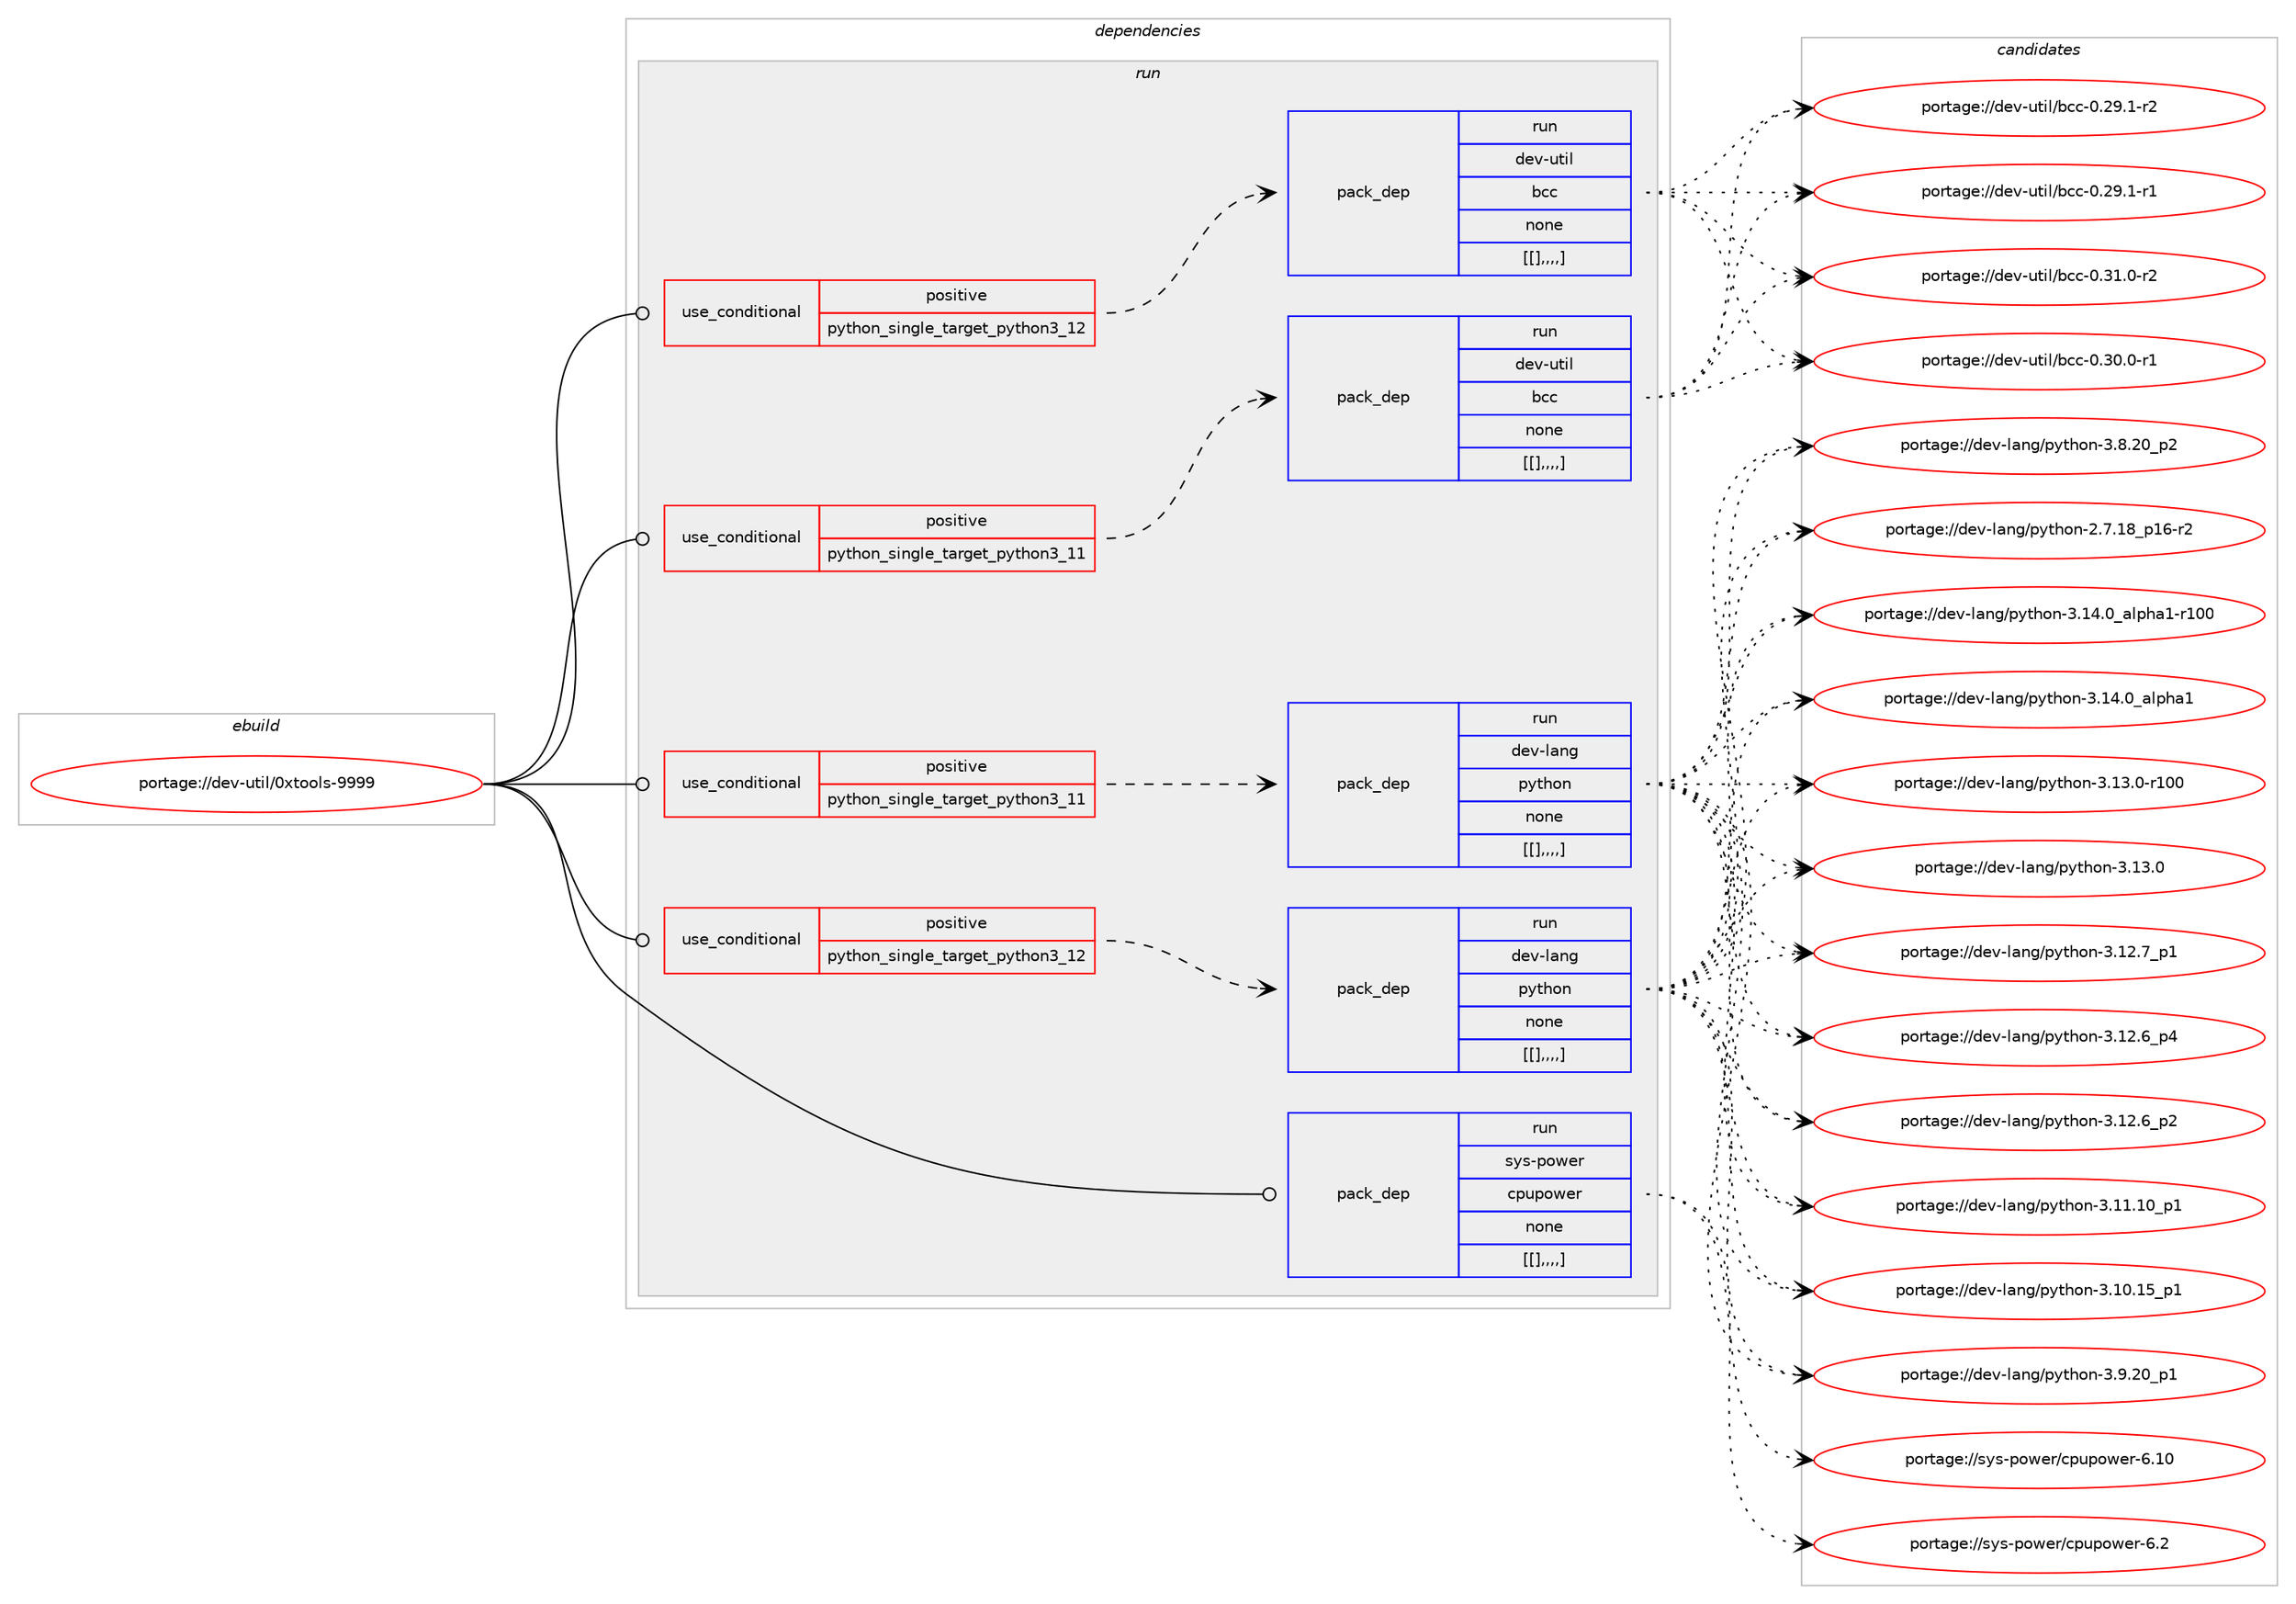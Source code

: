 digraph prolog {

# *************
# Graph options
# *************

newrank=true;
concentrate=true;
compound=true;
graph [rankdir=LR,fontname=Helvetica,fontsize=10,ranksep=1.5];#, ranksep=2.5, nodesep=0.2];
edge  [arrowhead=vee];
node  [fontname=Helvetica,fontsize=10];

# **********
# The ebuild
# **********

subgraph cluster_leftcol {
color=gray;
label=<<i>ebuild</i>>;
id [label="portage://dev-util/0xtools-9999", color=red, width=4, href="../dev-util/0xtools-9999.svg"];
}

# ****************
# The dependencies
# ****************

subgraph cluster_midcol {
color=gray;
label=<<i>dependencies</i>>;
subgraph cluster_compile {
fillcolor="#eeeeee";
style=filled;
label=<<i>compile</i>>;
}
subgraph cluster_compileandrun {
fillcolor="#eeeeee";
style=filled;
label=<<i>compile and run</i>>;
}
subgraph cluster_run {
fillcolor="#eeeeee";
style=filled;
label=<<i>run</i>>;
subgraph cond63968 {
dependency222697 [label=<<TABLE BORDER="0" CELLBORDER="1" CELLSPACING="0" CELLPADDING="4"><TR><TD ROWSPAN="3" CELLPADDING="10">use_conditional</TD></TR><TR><TD>positive</TD></TR><TR><TD>python_single_target_python3_11</TD></TR></TABLE>>, shape=none, color=red];
subgraph pack157227 {
dependency222704 [label=<<TABLE BORDER="0" CELLBORDER="1" CELLSPACING="0" CELLPADDING="4" WIDTH="220"><TR><TD ROWSPAN="6" CELLPADDING="30">pack_dep</TD></TR><TR><TD WIDTH="110">run</TD></TR><TR><TD>dev-lang</TD></TR><TR><TD>python</TD></TR><TR><TD>none</TD></TR><TR><TD>[[],,,,]</TD></TR></TABLE>>, shape=none, color=blue];
}
dependency222697:e -> dependency222704:w [weight=20,style="dashed",arrowhead="vee"];
}
id:e -> dependency222697:w [weight=20,style="solid",arrowhead="odot"];
subgraph cond63971 {
dependency222711 [label=<<TABLE BORDER="0" CELLBORDER="1" CELLSPACING="0" CELLPADDING="4"><TR><TD ROWSPAN="3" CELLPADDING="10">use_conditional</TD></TR><TR><TD>positive</TD></TR><TR><TD>python_single_target_python3_11</TD></TR></TABLE>>, shape=none, color=red];
subgraph pack157241 {
dependency222715 [label=<<TABLE BORDER="0" CELLBORDER="1" CELLSPACING="0" CELLPADDING="4" WIDTH="220"><TR><TD ROWSPAN="6" CELLPADDING="30">pack_dep</TD></TR><TR><TD WIDTH="110">run</TD></TR><TR><TD>dev-util</TD></TR><TR><TD>bcc</TD></TR><TR><TD>none</TD></TR><TR><TD>[[],,,,]</TD></TR></TABLE>>, shape=none, color=blue];
}
dependency222711:e -> dependency222715:w [weight=20,style="dashed",arrowhead="vee"];
}
id:e -> dependency222711:w [weight=20,style="solid",arrowhead="odot"];
subgraph cond63973 {
dependency222719 [label=<<TABLE BORDER="0" CELLBORDER="1" CELLSPACING="0" CELLPADDING="4"><TR><TD ROWSPAN="3" CELLPADDING="10">use_conditional</TD></TR><TR><TD>positive</TD></TR><TR><TD>python_single_target_python3_12</TD></TR></TABLE>>, shape=none, color=red];
subgraph pack157245 {
dependency222723 [label=<<TABLE BORDER="0" CELLBORDER="1" CELLSPACING="0" CELLPADDING="4" WIDTH="220"><TR><TD ROWSPAN="6" CELLPADDING="30">pack_dep</TD></TR><TR><TD WIDTH="110">run</TD></TR><TR><TD>dev-lang</TD></TR><TR><TD>python</TD></TR><TR><TD>none</TD></TR><TR><TD>[[],,,,]</TD></TR></TABLE>>, shape=none, color=blue];
}
dependency222719:e -> dependency222723:w [weight=20,style="dashed",arrowhead="vee"];
}
id:e -> dependency222719:w [weight=20,style="solid",arrowhead="odot"];
subgraph cond63974 {
dependency222729 [label=<<TABLE BORDER="0" CELLBORDER="1" CELLSPACING="0" CELLPADDING="4"><TR><TD ROWSPAN="3" CELLPADDING="10">use_conditional</TD></TR><TR><TD>positive</TD></TR><TR><TD>python_single_target_python3_12</TD></TR></TABLE>>, shape=none, color=red];
subgraph pack157258 {
dependency222736 [label=<<TABLE BORDER="0" CELLBORDER="1" CELLSPACING="0" CELLPADDING="4" WIDTH="220"><TR><TD ROWSPAN="6" CELLPADDING="30">pack_dep</TD></TR><TR><TD WIDTH="110">run</TD></TR><TR><TD>dev-util</TD></TR><TR><TD>bcc</TD></TR><TR><TD>none</TD></TR><TR><TD>[[],,,,]</TD></TR></TABLE>>, shape=none, color=blue];
}
dependency222729:e -> dependency222736:w [weight=20,style="dashed",arrowhead="vee"];
}
id:e -> dependency222729:w [weight=20,style="solid",arrowhead="odot"];
subgraph pack157262 {
dependency222741 [label=<<TABLE BORDER="0" CELLBORDER="1" CELLSPACING="0" CELLPADDING="4" WIDTH="220"><TR><TD ROWSPAN="6" CELLPADDING="30">pack_dep</TD></TR><TR><TD WIDTH="110">run</TD></TR><TR><TD>sys-power</TD></TR><TR><TD>cpupower</TD></TR><TR><TD>none</TD></TR><TR><TD>[[],,,,]</TD></TR></TABLE>>, shape=none, color=blue];
}
id:e -> dependency222741:w [weight=20,style="solid",arrowhead="odot"];
}
}

# **************
# The candidates
# **************

subgraph cluster_choices {
rank=same;
color=gray;
label=<<i>candidates</i>>;

subgraph choice157202 {
color=black;
nodesep=1;
choice100101118451089711010347112121116104111110455146495246489597108112104974945114494848 [label="portage://dev-lang/python-3.14.0_alpha1-r100", color=red, width=4,href="../dev-lang/python-3.14.0_alpha1-r100.svg"];
choice1001011184510897110103471121211161041111104551464952464895971081121049749 [label="portage://dev-lang/python-3.14.0_alpha1", color=red, width=4,href="../dev-lang/python-3.14.0_alpha1.svg"];
choice1001011184510897110103471121211161041111104551464951464845114494848 [label="portage://dev-lang/python-3.13.0-r100", color=red, width=4,href="../dev-lang/python-3.13.0-r100.svg"];
choice10010111845108971101034711212111610411111045514649514648 [label="portage://dev-lang/python-3.13.0", color=red, width=4,href="../dev-lang/python-3.13.0.svg"];
choice100101118451089711010347112121116104111110455146495046559511249 [label="portage://dev-lang/python-3.12.7_p1", color=red, width=4,href="../dev-lang/python-3.12.7_p1.svg"];
choice100101118451089711010347112121116104111110455146495046549511252 [label="portage://dev-lang/python-3.12.6_p4", color=red, width=4,href="../dev-lang/python-3.12.6_p4.svg"];
choice100101118451089711010347112121116104111110455146495046549511250 [label="portage://dev-lang/python-3.12.6_p2", color=red, width=4,href="../dev-lang/python-3.12.6_p2.svg"];
choice10010111845108971101034711212111610411111045514649494649489511249 [label="portage://dev-lang/python-3.11.10_p1", color=red, width=4,href="../dev-lang/python-3.11.10_p1.svg"];
choice10010111845108971101034711212111610411111045514649484649539511249 [label="portage://dev-lang/python-3.10.15_p1", color=red, width=4,href="../dev-lang/python-3.10.15_p1.svg"];
choice100101118451089711010347112121116104111110455146574650489511249 [label="portage://dev-lang/python-3.9.20_p1", color=red, width=4,href="../dev-lang/python-3.9.20_p1.svg"];
choice100101118451089711010347112121116104111110455146564650489511250 [label="portage://dev-lang/python-3.8.20_p2", color=red, width=4,href="../dev-lang/python-3.8.20_p2.svg"];
choice100101118451089711010347112121116104111110455046554649569511249544511450 [label="portage://dev-lang/python-2.7.18_p16-r2", color=red, width=4,href="../dev-lang/python-2.7.18_p16-r2.svg"];
dependency222704:e -> choice100101118451089711010347112121116104111110455146495246489597108112104974945114494848:w [style=dotted,weight="100"];
dependency222704:e -> choice1001011184510897110103471121211161041111104551464952464895971081121049749:w [style=dotted,weight="100"];
dependency222704:e -> choice1001011184510897110103471121211161041111104551464951464845114494848:w [style=dotted,weight="100"];
dependency222704:e -> choice10010111845108971101034711212111610411111045514649514648:w [style=dotted,weight="100"];
dependency222704:e -> choice100101118451089711010347112121116104111110455146495046559511249:w [style=dotted,weight="100"];
dependency222704:e -> choice100101118451089711010347112121116104111110455146495046549511252:w [style=dotted,weight="100"];
dependency222704:e -> choice100101118451089711010347112121116104111110455146495046549511250:w [style=dotted,weight="100"];
dependency222704:e -> choice10010111845108971101034711212111610411111045514649494649489511249:w [style=dotted,weight="100"];
dependency222704:e -> choice10010111845108971101034711212111610411111045514649484649539511249:w [style=dotted,weight="100"];
dependency222704:e -> choice100101118451089711010347112121116104111110455146574650489511249:w [style=dotted,weight="100"];
dependency222704:e -> choice100101118451089711010347112121116104111110455146564650489511250:w [style=dotted,weight="100"];
dependency222704:e -> choice100101118451089711010347112121116104111110455046554649569511249544511450:w [style=dotted,weight="100"];
}
subgraph choice157217 {
color=black;
nodesep=1;
choice1001011184511711610510847989999454846514946484511450 [label="portage://dev-util/bcc-0.31.0-r2", color=red, width=4,href="../dev-util/bcc-0.31.0-r2.svg"];
choice1001011184511711610510847989999454846514846484511449 [label="portage://dev-util/bcc-0.30.0-r1", color=red, width=4,href="../dev-util/bcc-0.30.0-r1.svg"];
choice1001011184511711610510847989999454846505746494511450 [label="portage://dev-util/bcc-0.29.1-r2", color=red, width=4,href="../dev-util/bcc-0.29.1-r2.svg"];
choice1001011184511711610510847989999454846505746494511449 [label="portage://dev-util/bcc-0.29.1-r1", color=red, width=4,href="../dev-util/bcc-0.29.1-r1.svg"];
dependency222715:e -> choice1001011184511711610510847989999454846514946484511450:w [style=dotted,weight="100"];
dependency222715:e -> choice1001011184511711610510847989999454846514846484511449:w [style=dotted,weight="100"];
dependency222715:e -> choice1001011184511711610510847989999454846505746494511450:w [style=dotted,weight="100"];
dependency222715:e -> choice1001011184511711610510847989999454846505746494511449:w [style=dotted,weight="100"];
}
subgraph choice157223 {
color=black;
nodesep=1;
choice100101118451089711010347112121116104111110455146495246489597108112104974945114494848 [label="portage://dev-lang/python-3.14.0_alpha1-r100", color=red, width=4,href="../dev-lang/python-3.14.0_alpha1-r100.svg"];
choice1001011184510897110103471121211161041111104551464952464895971081121049749 [label="portage://dev-lang/python-3.14.0_alpha1", color=red, width=4,href="../dev-lang/python-3.14.0_alpha1.svg"];
choice1001011184510897110103471121211161041111104551464951464845114494848 [label="portage://dev-lang/python-3.13.0-r100", color=red, width=4,href="../dev-lang/python-3.13.0-r100.svg"];
choice10010111845108971101034711212111610411111045514649514648 [label="portage://dev-lang/python-3.13.0", color=red, width=4,href="../dev-lang/python-3.13.0.svg"];
choice100101118451089711010347112121116104111110455146495046559511249 [label="portage://dev-lang/python-3.12.7_p1", color=red, width=4,href="../dev-lang/python-3.12.7_p1.svg"];
choice100101118451089711010347112121116104111110455146495046549511252 [label="portage://dev-lang/python-3.12.6_p4", color=red, width=4,href="../dev-lang/python-3.12.6_p4.svg"];
choice100101118451089711010347112121116104111110455146495046549511250 [label="portage://dev-lang/python-3.12.6_p2", color=red, width=4,href="../dev-lang/python-3.12.6_p2.svg"];
choice10010111845108971101034711212111610411111045514649494649489511249 [label="portage://dev-lang/python-3.11.10_p1", color=red, width=4,href="../dev-lang/python-3.11.10_p1.svg"];
choice10010111845108971101034711212111610411111045514649484649539511249 [label="portage://dev-lang/python-3.10.15_p1", color=red, width=4,href="../dev-lang/python-3.10.15_p1.svg"];
choice100101118451089711010347112121116104111110455146574650489511249 [label="portage://dev-lang/python-3.9.20_p1", color=red, width=4,href="../dev-lang/python-3.9.20_p1.svg"];
choice100101118451089711010347112121116104111110455146564650489511250 [label="portage://dev-lang/python-3.8.20_p2", color=red, width=4,href="../dev-lang/python-3.8.20_p2.svg"];
choice100101118451089711010347112121116104111110455046554649569511249544511450 [label="portage://dev-lang/python-2.7.18_p16-r2", color=red, width=4,href="../dev-lang/python-2.7.18_p16-r2.svg"];
dependency222723:e -> choice100101118451089711010347112121116104111110455146495246489597108112104974945114494848:w [style=dotted,weight="100"];
dependency222723:e -> choice1001011184510897110103471121211161041111104551464952464895971081121049749:w [style=dotted,weight="100"];
dependency222723:e -> choice1001011184510897110103471121211161041111104551464951464845114494848:w [style=dotted,weight="100"];
dependency222723:e -> choice10010111845108971101034711212111610411111045514649514648:w [style=dotted,weight="100"];
dependency222723:e -> choice100101118451089711010347112121116104111110455146495046559511249:w [style=dotted,weight="100"];
dependency222723:e -> choice100101118451089711010347112121116104111110455146495046549511252:w [style=dotted,weight="100"];
dependency222723:e -> choice100101118451089711010347112121116104111110455146495046549511250:w [style=dotted,weight="100"];
dependency222723:e -> choice10010111845108971101034711212111610411111045514649494649489511249:w [style=dotted,weight="100"];
dependency222723:e -> choice10010111845108971101034711212111610411111045514649484649539511249:w [style=dotted,weight="100"];
dependency222723:e -> choice100101118451089711010347112121116104111110455146574650489511249:w [style=dotted,weight="100"];
dependency222723:e -> choice100101118451089711010347112121116104111110455146564650489511250:w [style=dotted,weight="100"];
dependency222723:e -> choice100101118451089711010347112121116104111110455046554649569511249544511450:w [style=dotted,weight="100"];
}
subgraph choice157237 {
color=black;
nodesep=1;
choice1001011184511711610510847989999454846514946484511450 [label="portage://dev-util/bcc-0.31.0-r2", color=red, width=4,href="../dev-util/bcc-0.31.0-r2.svg"];
choice1001011184511711610510847989999454846514846484511449 [label="portage://dev-util/bcc-0.30.0-r1", color=red, width=4,href="../dev-util/bcc-0.30.0-r1.svg"];
choice1001011184511711610510847989999454846505746494511450 [label="portage://dev-util/bcc-0.29.1-r2", color=red, width=4,href="../dev-util/bcc-0.29.1-r2.svg"];
choice1001011184511711610510847989999454846505746494511449 [label="portage://dev-util/bcc-0.29.1-r1", color=red, width=4,href="../dev-util/bcc-0.29.1-r1.svg"];
dependency222736:e -> choice1001011184511711610510847989999454846514946484511450:w [style=dotted,weight="100"];
dependency222736:e -> choice1001011184511711610510847989999454846514846484511449:w [style=dotted,weight="100"];
dependency222736:e -> choice1001011184511711610510847989999454846505746494511450:w [style=dotted,weight="100"];
dependency222736:e -> choice1001011184511711610510847989999454846505746494511449:w [style=dotted,weight="100"];
}
subgraph choice157240 {
color=black;
nodesep=1;
choice1151211154511211111910111447991121171121111191011144554464948 [label="portage://sys-power/cpupower-6.10", color=red, width=4,href="../sys-power/cpupower-6.10.svg"];
choice11512111545112111119101114479911211711211111910111445544650 [label="portage://sys-power/cpupower-6.2", color=red, width=4,href="../sys-power/cpupower-6.2.svg"];
dependency222741:e -> choice1151211154511211111910111447991121171121111191011144554464948:w [style=dotted,weight="100"];
dependency222741:e -> choice11512111545112111119101114479911211711211111910111445544650:w [style=dotted,weight="100"];
}
}

}
